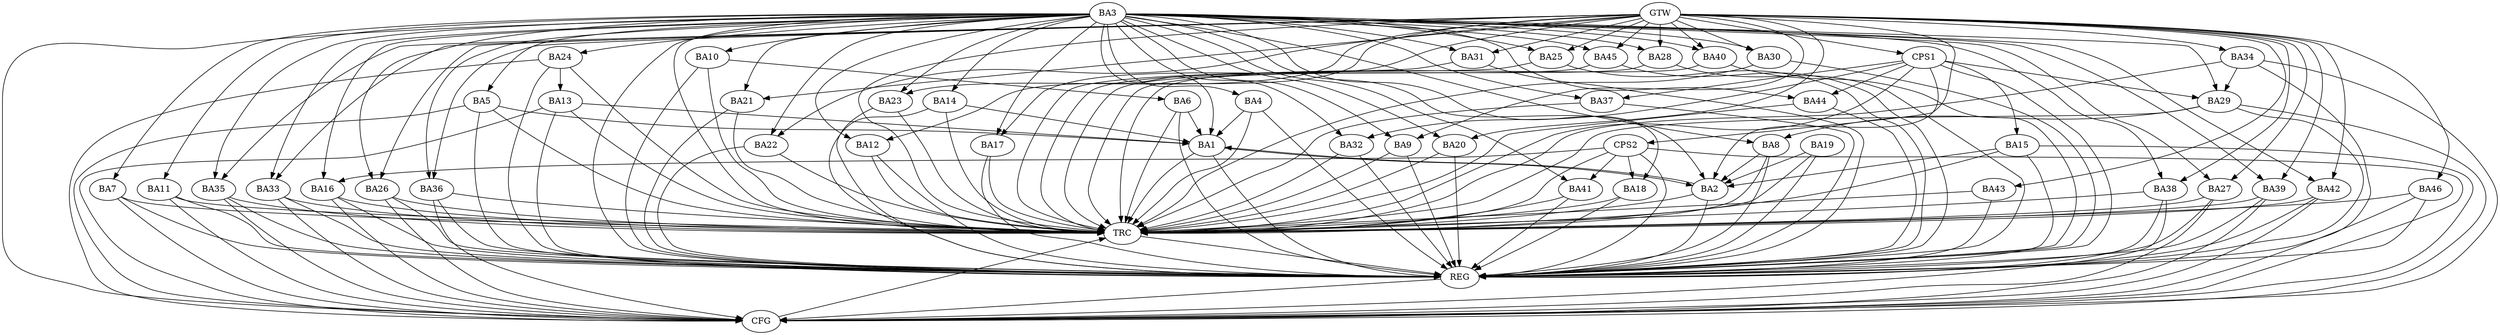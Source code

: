 strict digraph G {
  BA1 [ label="BA1" ];
  BA2 [ label="BA2" ];
  BA3 [ label="BA3" ];
  BA4 [ label="BA4" ];
  BA5 [ label="BA5" ];
  BA6 [ label="BA6" ];
  BA7 [ label="BA7" ];
  BA8 [ label="BA8" ];
  BA9 [ label="BA9" ];
  BA10 [ label="BA10" ];
  BA11 [ label="BA11" ];
  BA12 [ label="BA12" ];
  BA13 [ label="BA13" ];
  BA14 [ label="BA14" ];
  BA15 [ label="BA15" ];
  BA16 [ label="BA16" ];
  BA17 [ label="BA17" ];
  BA18 [ label="BA18" ];
  BA19 [ label="BA19" ];
  BA20 [ label="BA20" ];
  BA21 [ label="BA21" ];
  BA22 [ label="BA22" ];
  BA23 [ label="BA23" ];
  BA24 [ label="BA24" ];
  BA25 [ label="BA25" ];
  BA26 [ label="BA26" ];
  BA27 [ label="BA27" ];
  BA28 [ label="BA28" ];
  BA29 [ label="BA29" ];
  BA30 [ label="BA30" ];
  BA31 [ label="BA31" ];
  BA32 [ label="BA32" ];
  BA33 [ label="BA33" ];
  BA34 [ label="BA34" ];
  BA35 [ label="BA35" ];
  BA36 [ label="BA36" ];
  BA37 [ label="BA37" ];
  BA38 [ label="BA38" ];
  BA39 [ label="BA39" ];
  BA40 [ label="BA40" ];
  BA41 [ label="BA41" ];
  BA42 [ label="BA42" ];
  BA43 [ label="BA43" ];
  BA44 [ label="BA44" ];
  BA45 [ label="BA45" ];
  BA46 [ label="BA46" ];
  CPS1 [ label="CPS1" ];
  CPS2 [ label="CPS2" ];
  GTW [ label="GTW" ];
  REG [ label="REG" ];
  CFG [ label="CFG" ];
  TRC [ label="TRC" ];
  BA1 -> BA2;
  BA2 -> BA1;
  BA3 -> BA2;
  BA4 -> BA1;
  BA5 -> BA1;
  BA6 -> BA1;
  BA8 -> BA2;
  BA10 -> BA6;
  BA13 -> BA1;
  BA14 -> BA1;
  BA15 -> BA2;
  BA19 -> BA2;
  BA24 -> BA13;
  BA29 -> BA8;
  BA34 -> BA29;
  CPS1 -> BA32;
  CPS1 -> BA2;
  CPS1 -> BA37;
  CPS1 -> BA15;
  CPS1 -> BA29;
  CPS1 -> BA44;
  CPS2 -> BA41;
  CPS2 -> BA16;
  CPS2 -> BA18;
  GTW -> BA9;
  GTW -> BA12;
  GTW -> BA17;
  GTW -> BA20;
  GTW -> BA21;
  GTW -> BA22;
  GTW -> BA23;
  GTW -> BA25;
  GTW -> BA26;
  GTW -> BA27;
  GTW -> BA28;
  GTW -> BA30;
  GTW -> BA31;
  GTW -> BA33;
  GTW -> BA34;
  GTW -> BA35;
  GTW -> BA36;
  GTW -> BA38;
  GTW -> BA39;
  GTW -> BA40;
  GTW -> BA42;
  GTW -> BA43;
  GTW -> BA45;
  GTW -> BA46;
  GTW -> CPS1;
  GTW -> CPS2;
  BA1 -> REG;
  BA2 -> REG;
  BA3 -> REG;
  BA4 -> REG;
  BA5 -> REG;
  BA6 -> REG;
  BA7 -> REG;
  BA8 -> REG;
  BA9 -> REG;
  BA10 -> REG;
  BA11 -> REG;
  BA12 -> REG;
  BA13 -> REG;
  BA14 -> REG;
  BA15 -> REG;
  BA16 -> REG;
  BA17 -> REG;
  BA18 -> REG;
  BA19 -> REG;
  BA20 -> REG;
  BA21 -> REG;
  BA22 -> REG;
  BA23 -> REG;
  BA24 -> REG;
  BA25 -> REG;
  BA26 -> REG;
  BA27 -> REG;
  BA28 -> REG;
  BA29 -> REG;
  BA30 -> REG;
  BA31 -> REG;
  BA32 -> REG;
  BA33 -> REG;
  BA34 -> REG;
  BA35 -> REG;
  BA36 -> REG;
  BA37 -> REG;
  BA38 -> REG;
  BA39 -> REG;
  BA40 -> REG;
  BA41 -> REG;
  BA42 -> REG;
  BA43 -> REG;
  BA44 -> REG;
  BA45 -> REG;
  BA46 -> REG;
  CPS1 -> REG;
  CPS2 -> REG;
  BA42 -> CFG;
  BA13 -> CFG;
  BA7 -> CFG;
  BA33 -> CFG;
  BA11 -> CFG;
  BA5 -> CFG;
  BA24 -> CFG;
  BA26 -> CFG;
  BA3 -> CFG;
  BA46 -> CFG;
  CPS2 -> CFG;
  BA39 -> CFG;
  BA29 -> CFG;
  BA15 -> CFG;
  BA35 -> CFG;
  BA38 -> CFG;
  BA34 -> CFG;
  BA36 -> CFG;
  BA27 -> CFG;
  BA16 -> CFG;
  REG -> CFG;
  BA1 -> TRC;
  BA2 -> TRC;
  BA3 -> TRC;
  BA4 -> TRC;
  BA5 -> TRC;
  BA6 -> TRC;
  BA7 -> TRC;
  BA8 -> TRC;
  BA9 -> TRC;
  BA10 -> TRC;
  BA11 -> TRC;
  BA12 -> TRC;
  BA13 -> TRC;
  BA14 -> TRC;
  BA15 -> TRC;
  BA16 -> TRC;
  BA17 -> TRC;
  BA18 -> TRC;
  BA19 -> TRC;
  BA20 -> TRC;
  BA21 -> TRC;
  BA22 -> TRC;
  BA23 -> TRC;
  BA24 -> TRC;
  BA25 -> TRC;
  BA26 -> TRC;
  BA27 -> TRC;
  BA28 -> TRC;
  BA29 -> TRC;
  BA30 -> TRC;
  BA31 -> TRC;
  BA32 -> TRC;
  BA33 -> TRC;
  BA34 -> TRC;
  BA35 -> TRC;
  BA36 -> TRC;
  BA37 -> TRC;
  BA38 -> TRC;
  BA39 -> TRC;
  BA40 -> TRC;
  BA41 -> TRC;
  BA42 -> TRC;
  BA43 -> TRC;
  BA44 -> TRC;
  BA45 -> TRC;
  BA46 -> TRC;
  CPS1 -> TRC;
  CPS2 -> TRC;
  GTW -> TRC;
  CFG -> TRC;
  TRC -> REG;
  BA3 -> BA33;
  BA3 -> BA36;
  BA3 -> BA14;
  BA3 -> BA18;
  BA3 -> BA9;
  BA3 -> BA5;
  BA3 -> BA24;
  BA3 -> BA21;
  BA3 -> BA8;
  BA3 -> BA10;
  BA3 -> BA32;
  BA3 -> BA26;
  BA3 -> BA12;
  BA3 -> BA45;
  BA3 -> BA23;
  BA3 -> BA40;
  BA3 -> BA29;
  BA3 -> BA4;
  BA3 -> BA35;
  BA3 -> BA1;
  BA3 -> BA41;
  BA3 -> BA27;
  BA3 -> BA39;
  BA3 -> BA42;
  BA3 -> BA38;
  BA3 -> BA30;
  BA3 -> BA37;
  BA3 -> BA16;
  BA3 -> BA17;
  BA3 -> BA25;
  BA3 -> BA22;
  BA3 -> BA11;
  BA3 -> BA7;
  BA3 -> BA31;
  BA3 -> BA44;
  BA3 -> BA28;
  BA3 -> BA20;
}
